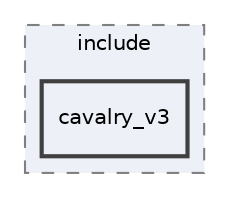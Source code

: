 digraph "drv_modules/private/cavalry/include/cavalry_v3"
{
 // INTERACTIVE_SVG=YES
 // LATEX_PDF_SIZE
  bgcolor="transparent";
  edge [fontname="Helvetica",fontsize="10",labelfontname="Helvetica",labelfontsize="10"];
  node [fontname="Helvetica",fontsize="10",shape=record];
  compound=true
  subgraph clusterdir_24b410d7e142b6519cee015bb8c1ab73 {
    graph [ bgcolor="#edf0f7", pencolor="grey50", style="filled,dashed,", label="include", fontname="Helvetica", fontsize="10", URL="dir_24b410d7e142b6519cee015bb8c1ab73.html"]
  dir_3fdba7336956a472ba0de725de737bc3 [shape=box, label="cavalry_v3", style="filled,bold,", fillcolor="#edf0f7", color="grey25", URL="dir_3fdba7336956a472ba0de725de737bc3.html"];
  }
}
